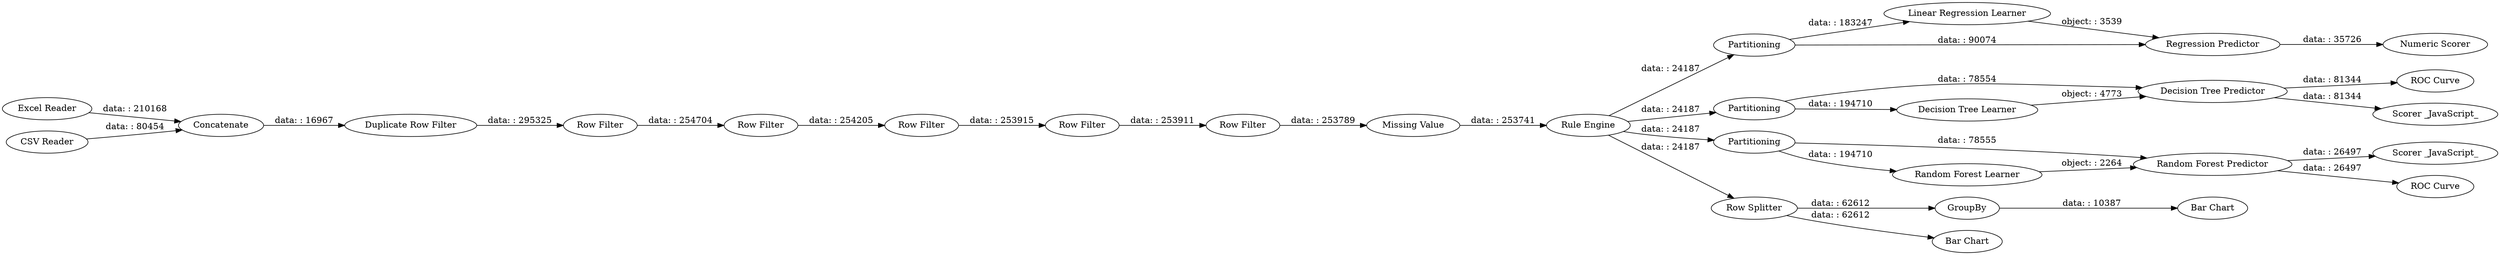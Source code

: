 digraph {
	"-7803638100298655544_25" [label="Row Filter"]
	"7903636210721444623_26" [label=Partitioning]
	"7903636210721444623_11" [label="Decision Tree Predictor"]
	"-7803638100298655544_29" [label="Row Filter"]
	"-7803638100298655544_32" [label="Row Filter"]
	"7903636210721444623_13" [label=Partitioning]
	"7903636210721444623_12" [label="ROC Curve"]
	"7903636210721444623_33" [label="Scorer _JavaScript_"]
	"7903636210721444623_7" [label=GroupBy]
	"7903636210721444623_23" [label="Linear Regression Learner"]
	"-7803638100298655544_28" [label="Row Filter"]
	"7903636210721444623_10" [label="Decision Tree Learner"]
	"7903636210721444623_27" [label="Numeric Scorer"]
	"-7803638100298655544_33" [label="Missing Value"]
	"7903636210721444623_24" [label="Regression Predictor"]
	"-7803638100298655544_31" [label="Duplicate Row Filter"]
	"7903636210721444623_2" [label="Excel Reader"]
	"-7803638100298655544_5" [label="Rule Engine"]
	"-7803638100298655544_30" [label="Row Filter"]
	"7903636210721444623_9" [label="Bar Chart"]
	"7903636210721444623_21" [label=Partitioning]
	"7903636210721444623_20" [label="Random Forest Predictor"]
	"7903636210721444623_19" [label="Random Forest Learner"]
	"7903636210721444623_34" [label="Scorer _JavaScript_"]
	"7903636210721444623_6" [label="Row Splitter"]
	"7903636210721444623_3" [label=Concatenate]
	"7903636210721444623_22" [label="ROC Curve"]
	"7903636210721444623_1" [label="CSV Reader"]
	"7903636210721444623_8" [label="Bar Chart"]
	"-7803638100298655544_5" -> "7903636210721444623_21" [label="data: : 24187"]
	"7903636210721444623_1" -> "7903636210721444623_3" [label="data: : 80454"]
	"-7803638100298655544_30" -> "-7803638100298655544_29" [label="data: : 254704"]
	"-7803638100298655544_28" -> "-7803638100298655544_25" [label="data: : 253915"]
	"-7803638100298655544_33" -> "-7803638100298655544_5" [label="data: : 253741"]
	"7903636210721444623_26" -> "7903636210721444623_23" [label="data: : 183247"]
	"7903636210721444623_10" -> "7903636210721444623_11" [label="object: : 4773"]
	"7903636210721444623_19" -> "7903636210721444623_20" [label="object: : 2264"]
	"7903636210721444623_20" -> "7903636210721444623_22" [label="data: : 26497"]
	"-7803638100298655544_32" -> "-7803638100298655544_33" [label="data: : 253789"]
	"-7803638100298655544_25" -> "-7803638100298655544_32" [label="data: : 253911"]
	"7903636210721444623_2" -> "7903636210721444623_3" [label="data: : 210168"]
	"7903636210721444623_20" -> "7903636210721444623_33" [label="data: : 26497"]
	"7903636210721444623_21" -> "7903636210721444623_20" [label="data: : 78555"]
	"7903636210721444623_6" -> "7903636210721444623_9" [label="data: : 62612"]
	"-7803638100298655544_5" -> "7903636210721444623_26" [label="data: : 24187"]
	"7903636210721444623_26" -> "7903636210721444623_24" [label="data: : 90074"]
	"7903636210721444623_3" -> "-7803638100298655544_31" [label="data: : 16967"]
	"-7803638100298655544_31" -> "-7803638100298655544_30" [label="data: : 295325"]
	"-7803638100298655544_5" -> "7903636210721444623_13" [label="data: : 24187"]
	"7903636210721444623_7" -> "7903636210721444623_8" [label="data: : 10387"]
	"7903636210721444623_11" -> "7903636210721444623_34" [label="data: : 81344"]
	"7903636210721444623_13" -> "7903636210721444623_11" [label="data: : 78554"]
	"7903636210721444623_23" -> "7903636210721444623_24" [label="object: : 3539"]
	"-7803638100298655544_29" -> "-7803638100298655544_28" [label="data: : 254205"]
	"7903636210721444623_24" -> "7903636210721444623_27" [label="data: : 35726"]
	"7903636210721444623_11" -> "7903636210721444623_12" [label="data: : 81344"]
	"7903636210721444623_21" -> "7903636210721444623_19" [label="data: : 194710"]
	"7903636210721444623_6" -> "7903636210721444623_7" [label="data: : 62612"]
	"-7803638100298655544_5" -> "7903636210721444623_6" [label="data: : 24187"]
	"7903636210721444623_13" -> "7903636210721444623_10" [label="data: : 194710"]
	rankdir=LR
}
